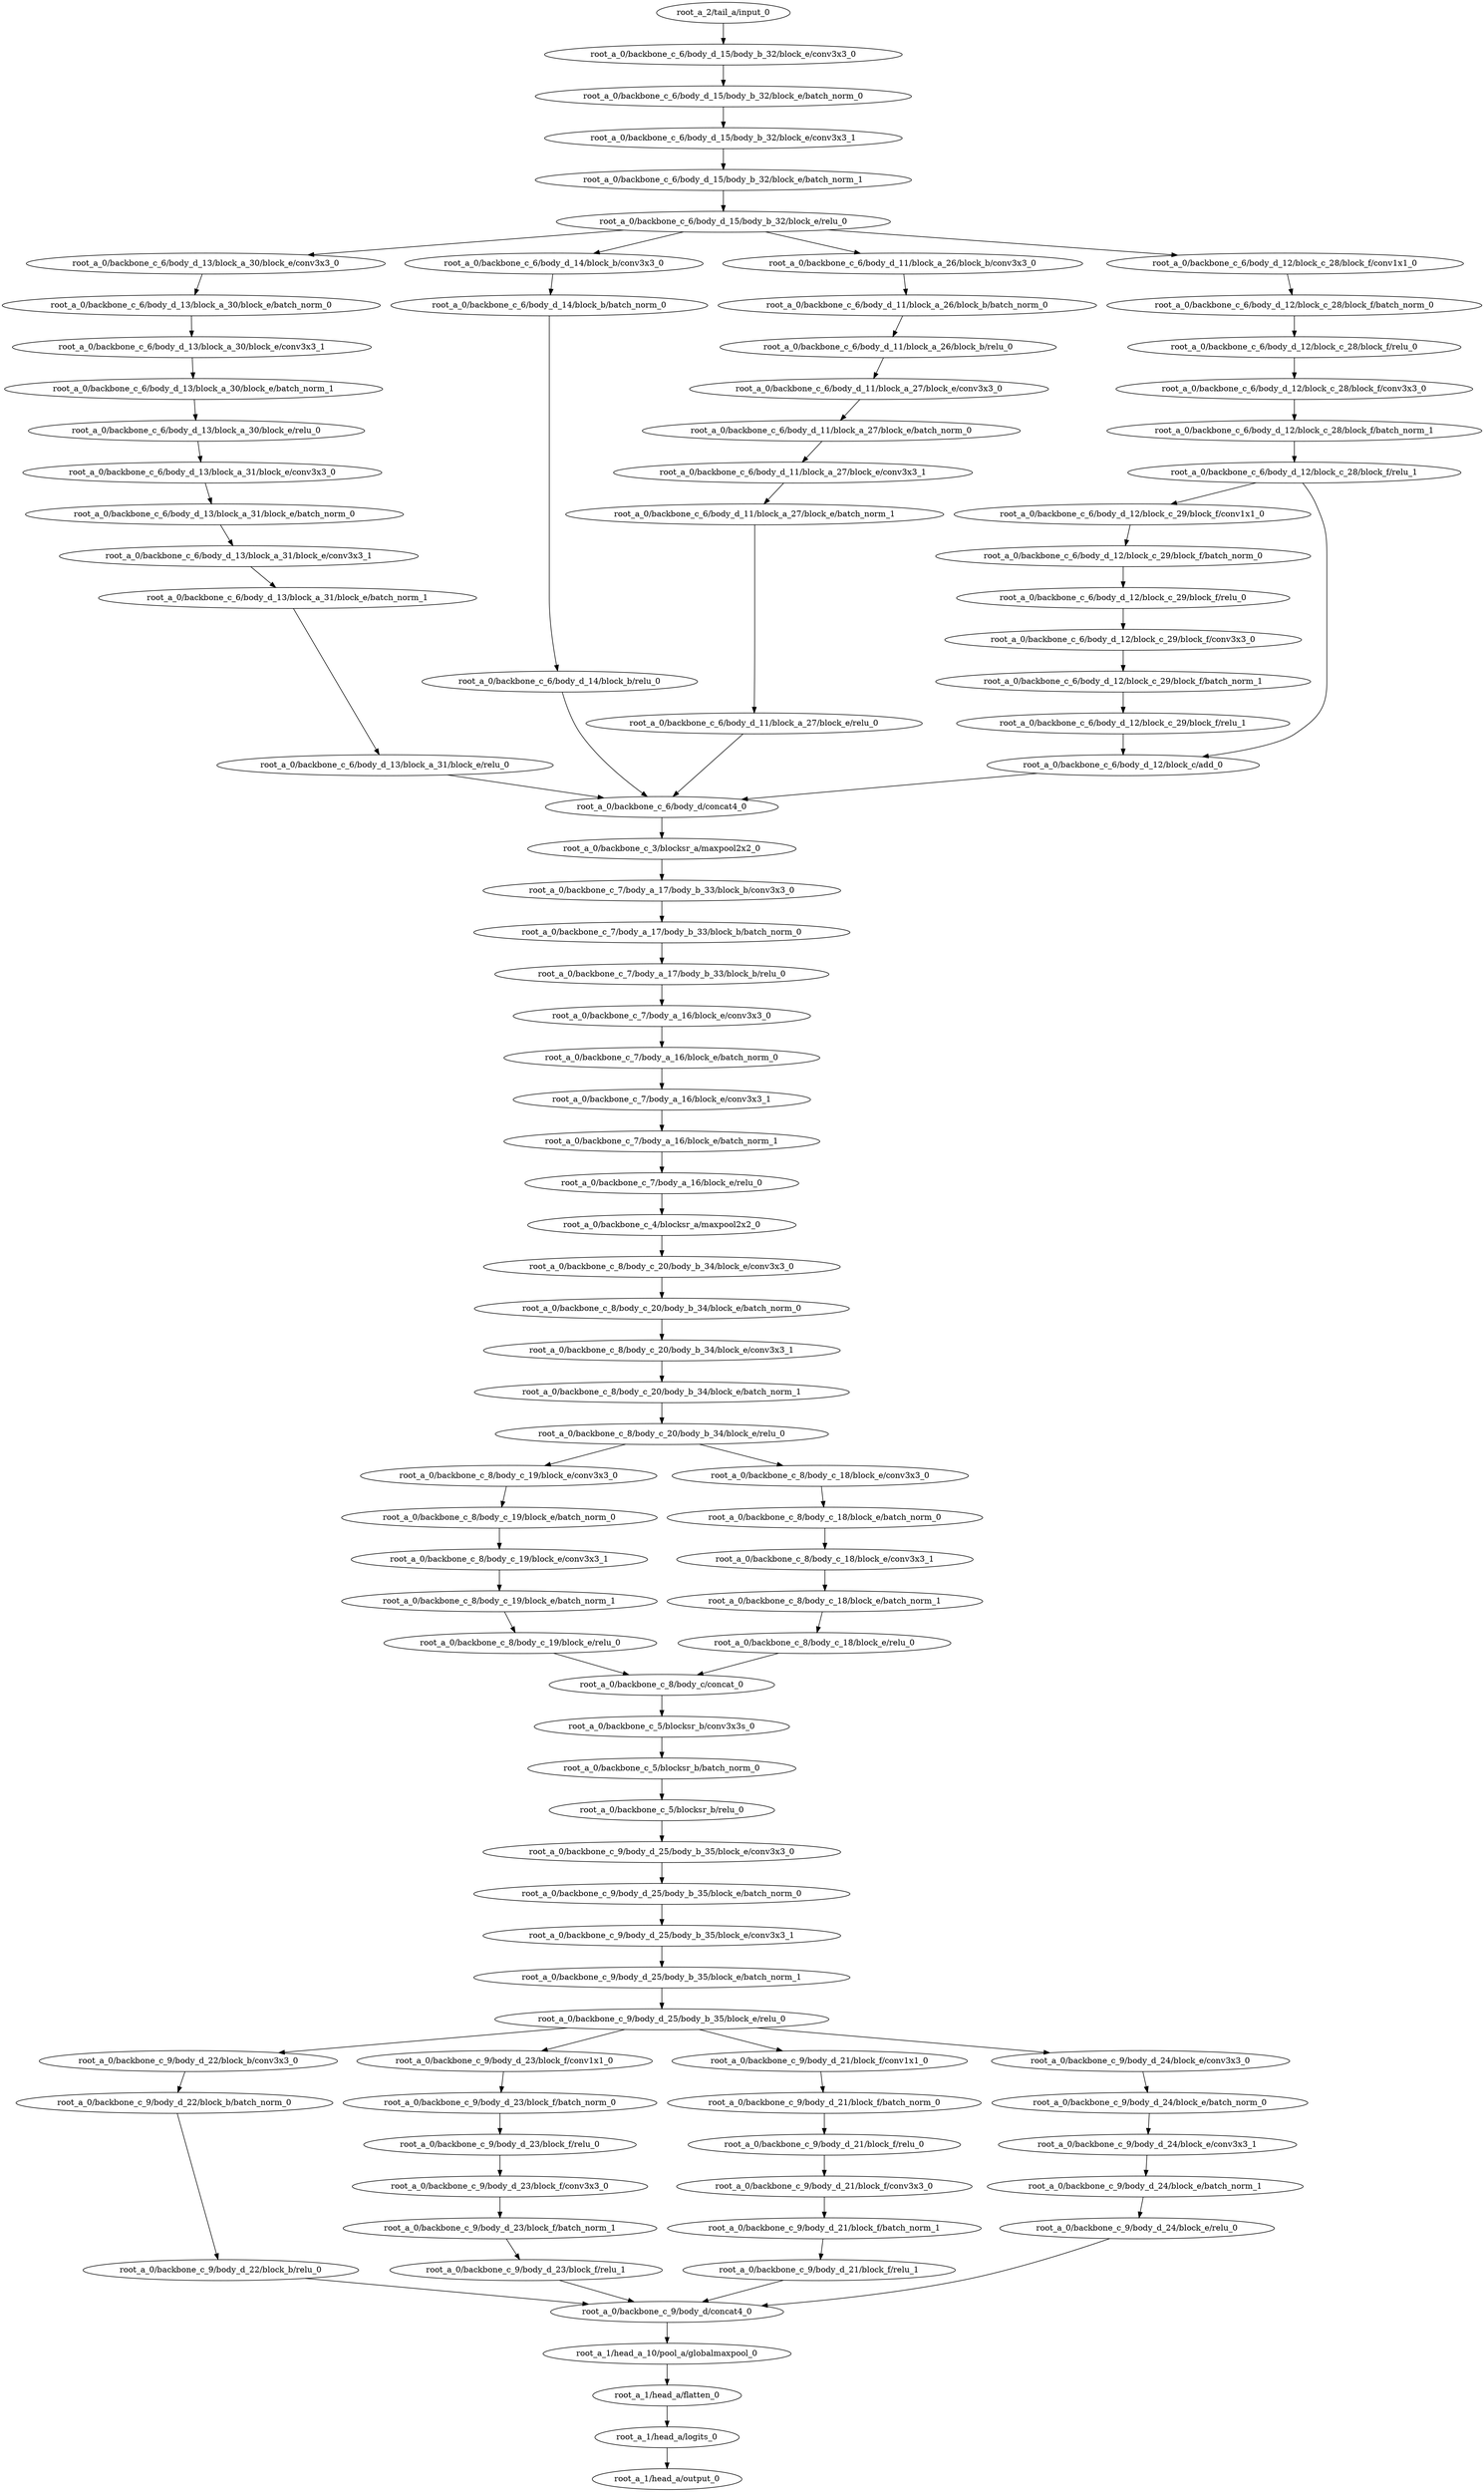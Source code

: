 digraph root_a {
	"root_a_2/tail_a/input_0"
	"root_a_0/backbone_c_6/body_d_15/body_b_32/block_e/conv3x3_0"
	"root_a_0/backbone_c_6/body_d_15/body_b_32/block_e/batch_norm_0"
	"root_a_0/backbone_c_6/body_d_15/body_b_32/block_e/conv3x3_1"
	"root_a_0/backbone_c_6/body_d_15/body_b_32/block_e/batch_norm_1"
	"root_a_0/backbone_c_6/body_d_15/body_b_32/block_e/relu_0"
	"root_a_0/backbone_c_6/body_d_13/block_a_30/block_e/conv3x3_0"
	"root_a_0/backbone_c_6/body_d_13/block_a_30/block_e/batch_norm_0"
	"root_a_0/backbone_c_6/body_d_13/block_a_30/block_e/conv3x3_1"
	"root_a_0/backbone_c_6/body_d_13/block_a_30/block_e/batch_norm_1"
	"root_a_0/backbone_c_6/body_d_13/block_a_30/block_e/relu_0"
	"root_a_0/backbone_c_6/body_d_13/block_a_31/block_e/conv3x3_0"
	"root_a_0/backbone_c_6/body_d_13/block_a_31/block_e/batch_norm_0"
	"root_a_0/backbone_c_6/body_d_13/block_a_31/block_e/conv3x3_1"
	"root_a_0/backbone_c_6/body_d_13/block_a_31/block_e/batch_norm_1"
	"root_a_0/backbone_c_6/body_d_13/block_a_31/block_e/relu_0"
	"root_a_0/backbone_c_6/body_d_14/block_b/conv3x3_0"
	"root_a_0/backbone_c_6/body_d_14/block_b/batch_norm_0"
	"root_a_0/backbone_c_6/body_d_14/block_b/relu_0"
	"root_a_0/backbone_c_6/body_d_11/block_a_26/block_b/conv3x3_0"
	"root_a_0/backbone_c_6/body_d_11/block_a_26/block_b/batch_norm_0"
	"root_a_0/backbone_c_6/body_d_11/block_a_26/block_b/relu_0"
	"root_a_0/backbone_c_6/body_d_11/block_a_27/block_e/conv3x3_0"
	"root_a_0/backbone_c_6/body_d_11/block_a_27/block_e/batch_norm_0"
	"root_a_0/backbone_c_6/body_d_11/block_a_27/block_e/conv3x3_1"
	"root_a_0/backbone_c_6/body_d_11/block_a_27/block_e/batch_norm_1"
	"root_a_0/backbone_c_6/body_d_11/block_a_27/block_e/relu_0"
	"root_a_0/backbone_c_6/body_d_12/block_c_28/block_f/conv1x1_0"
	"root_a_0/backbone_c_6/body_d_12/block_c_28/block_f/batch_norm_0"
	"root_a_0/backbone_c_6/body_d_12/block_c_28/block_f/relu_0"
	"root_a_0/backbone_c_6/body_d_12/block_c_28/block_f/conv3x3_0"
	"root_a_0/backbone_c_6/body_d_12/block_c_28/block_f/batch_norm_1"
	"root_a_0/backbone_c_6/body_d_12/block_c_28/block_f/relu_1"
	"root_a_0/backbone_c_6/body_d_12/block_c_29/block_f/conv1x1_0"
	"root_a_0/backbone_c_6/body_d_12/block_c_29/block_f/batch_norm_0"
	"root_a_0/backbone_c_6/body_d_12/block_c_29/block_f/relu_0"
	"root_a_0/backbone_c_6/body_d_12/block_c_29/block_f/conv3x3_0"
	"root_a_0/backbone_c_6/body_d_12/block_c_29/block_f/batch_norm_1"
	"root_a_0/backbone_c_6/body_d_12/block_c_29/block_f/relu_1"
	"root_a_0/backbone_c_6/body_d_12/block_c/add_0"
	"root_a_0/backbone_c_6/body_d/concat4_0"
	"root_a_0/backbone_c_3/blocksr_a/maxpool2x2_0"
	"root_a_0/backbone_c_7/body_a_17/body_b_33/block_b/conv3x3_0"
	"root_a_0/backbone_c_7/body_a_17/body_b_33/block_b/batch_norm_0"
	"root_a_0/backbone_c_7/body_a_17/body_b_33/block_b/relu_0"
	"root_a_0/backbone_c_7/body_a_16/block_e/conv3x3_0"
	"root_a_0/backbone_c_7/body_a_16/block_e/batch_norm_0"
	"root_a_0/backbone_c_7/body_a_16/block_e/conv3x3_1"
	"root_a_0/backbone_c_7/body_a_16/block_e/batch_norm_1"
	"root_a_0/backbone_c_7/body_a_16/block_e/relu_0"
	"root_a_0/backbone_c_4/blocksr_a/maxpool2x2_0"
	"root_a_0/backbone_c_8/body_c_20/body_b_34/block_e/conv3x3_0"
	"root_a_0/backbone_c_8/body_c_20/body_b_34/block_e/batch_norm_0"
	"root_a_0/backbone_c_8/body_c_20/body_b_34/block_e/conv3x3_1"
	"root_a_0/backbone_c_8/body_c_20/body_b_34/block_e/batch_norm_1"
	"root_a_0/backbone_c_8/body_c_20/body_b_34/block_e/relu_0"
	"root_a_0/backbone_c_8/body_c_19/block_e/conv3x3_0"
	"root_a_0/backbone_c_8/body_c_19/block_e/batch_norm_0"
	"root_a_0/backbone_c_8/body_c_19/block_e/conv3x3_1"
	"root_a_0/backbone_c_8/body_c_19/block_e/batch_norm_1"
	"root_a_0/backbone_c_8/body_c_19/block_e/relu_0"
	"root_a_0/backbone_c_8/body_c_18/block_e/conv3x3_0"
	"root_a_0/backbone_c_8/body_c_18/block_e/batch_norm_0"
	"root_a_0/backbone_c_8/body_c_18/block_e/conv3x3_1"
	"root_a_0/backbone_c_8/body_c_18/block_e/batch_norm_1"
	"root_a_0/backbone_c_8/body_c_18/block_e/relu_0"
	"root_a_0/backbone_c_8/body_c/concat_0"
	"root_a_0/backbone_c_5/blocksr_b/conv3x3s_0"
	"root_a_0/backbone_c_5/blocksr_b/batch_norm_0"
	"root_a_0/backbone_c_5/blocksr_b/relu_0"
	"root_a_0/backbone_c_9/body_d_25/body_b_35/block_e/conv3x3_0"
	"root_a_0/backbone_c_9/body_d_25/body_b_35/block_e/batch_norm_0"
	"root_a_0/backbone_c_9/body_d_25/body_b_35/block_e/conv3x3_1"
	"root_a_0/backbone_c_9/body_d_25/body_b_35/block_e/batch_norm_1"
	"root_a_0/backbone_c_9/body_d_25/body_b_35/block_e/relu_0"
	"root_a_0/backbone_c_9/body_d_22/block_b/conv3x3_0"
	"root_a_0/backbone_c_9/body_d_22/block_b/batch_norm_0"
	"root_a_0/backbone_c_9/body_d_22/block_b/relu_0"
	"root_a_0/backbone_c_9/body_d_23/block_f/conv1x1_0"
	"root_a_0/backbone_c_9/body_d_23/block_f/batch_norm_0"
	"root_a_0/backbone_c_9/body_d_23/block_f/relu_0"
	"root_a_0/backbone_c_9/body_d_23/block_f/conv3x3_0"
	"root_a_0/backbone_c_9/body_d_23/block_f/batch_norm_1"
	"root_a_0/backbone_c_9/body_d_23/block_f/relu_1"
	"root_a_0/backbone_c_9/body_d_21/block_f/conv1x1_0"
	"root_a_0/backbone_c_9/body_d_21/block_f/batch_norm_0"
	"root_a_0/backbone_c_9/body_d_21/block_f/relu_0"
	"root_a_0/backbone_c_9/body_d_21/block_f/conv3x3_0"
	"root_a_0/backbone_c_9/body_d_21/block_f/batch_norm_1"
	"root_a_0/backbone_c_9/body_d_21/block_f/relu_1"
	"root_a_0/backbone_c_9/body_d_24/block_e/conv3x3_0"
	"root_a_0/backbone_c_9/body_d_24/block_e/batch_norm_0"
	"root_a_0/backbone_c_9/body_d_24/block_e/conv3x3_1"
	"root_a_0/backbone_c_9/body_d_24/block_e/batch_norm_1"
	"root_a_0/backbone_c_9/body_d_24/block_e/relu_0"
	"root_a_0/backbone_c_9/body_d/concat4_0"
	"root_a_1/head_a_10/pool_a/globalmaxpool_0"
	"root_a_1/head_a/flatten_0"
	"root_a_1/head_a/logits_0"
	"root_a_1/head_a/output_0"

	"root_a_2/tail_a/input_0" -> "root_a_0/backbone_c_6/body_d_15/body_b_32/block_e/conv3x3_0"
	"root_a_0/backbone_c_6/body_d_15/body_b_32/block_e/conv3x3_0" -> "root_a_0/backbone_c_6/body_d_15/body_b_32/block_e/batch_norm_0"
	"root_a_0/backbone_c_6/body_d_15/body_b_32/block_e/batch_norm_0" -> "root_a_0/backbone_c_6/body_d_15/body_b_32/block_e/conv3x3_1"
	"root_a_0/backbone_c_6/body_d_15/body_b_32/block_e/conv3x3_1" -> "root_a_0/backbone_c_6/body_d_15/body_b_32/block_e/batch_norm_1"
	"root_a_0/backbone_c_6/body_d_15/body_b_32/block_e/batch_norm_1" -> "root_a_0/backbone_c_6/body_d_15/body_b_32/block_e/relu_0"
	"root_a_0/backbone_c_6/body_d_15/body_b_32/block_e/relu_0" -> "root_a_0/backbone_c_6/body_d_13/block_a_30/block_e/conv3x3_0"
	"root_a_0/backbone_c_6/body_d_13/block_a_30/block_e/conv3x3_0" -> "root_a_0/backbone_c_6/body_d_13/block_a_30/block_e/batch_norm_0"
	"root_a_0/backbone_c_6/body_d_13/block_a_30/block_e/batch_norm_0" -> "root_a_0/backbone_c_6/body_d_13/block_a_30/block_e/conv3x3_1"
	"root_a_0/backbone_c_6/body_d_13/block_a_30/block_e/conv3x3_1" -> "root_a_0/backbone_c_6/body_d_13/block_a_30/block_e/batch_norm_1"
	"root_a_0/backbone_c_6/body_d_13/block_a_30/block_e/batch_norm_1" -> "root_a_0/backbone_c_6/body_d_13/block_a_30/block_e/relu_0"
	"root_a_0/backbone_c_6/body_d_13/block_a_30/block_e/relu_0" -> "root_a_0/backbone_c_6/body_d_13/block_a_31/block_e/conv3x3_0"
	"root_a_0/backbone_c_6/body_d_13/block_a_31/block_e/conv3x3_0" -> "root_a_0/backbone_c_6/body_d_13/block_a_31/block_e/batch_norm_0"
	"root_a_0/backbone_c_6/body_d_13/block_a_31/block_e/batch_norm_0" -> "root_a_0/backbone_c_6/body_d_13/block_a_31/block_e/conv3x3_1"
	"root_a_0/backbone_c_6/body_d_13/block_a_31/block_e/conv3x3_1" -> "root_a_0/backbone_c_6/body_d_13/block_a_31/block_e/batch_norm_1"
	"root_a_0/backbone_c_6/body_d_13/block_a_31/block_e/batch_norm_1" -> "root_a_0/backbone_c_6/body_d_13/block_a_31/block_e/relu_0"
	"root_a_0/backbone_c_6/body_d_15/body_b_32/block_e/relu_0" -> "root_a_0/backbone_c_6/body_d_14/block_b/conv3x3_0"
	"root_a_0/backbone_c_6/body_d_14/block_b/conv3x3_0" -> "root_a_0/backbone_c_6/body_d_14/block_b/batch_norm_0"
	"root_a_0/backbone_c_6/body_d_14/block_b/batch_norm_0" -> "root_a_0/backbone_c_6/body_d_14/block_b/relu_0"
	"root_a_0/backbone_c_6/body_d_15/body_b_32/block_e/relu_0" -> "root_a_0/backbone_c_6/body_d_11/block_a_26/block_b/conv3x3_0"
	"root_a_0/backbone_c_6/body_d_11/block_a_26/block_b/conv3x3_0" -> "root_a_0/backbone_c_6/body_d_11/block_a_26/block_b/batch_norm_0"
	"root_a_0/backbone_c_6/body_d_11/block_a_26/block_b/batch_norm_0" -> "root_a_0/backbone_c_6/body_d_11/block_a_26/block_b/relu_0"
	"root_a_0/backbone_c_6/body_d_11/block_a_26/block_b/relu_0" -> "root_a_0/backbone_c_6/body_d_11/block_a_27/block_e/conv3x3_0"
	"root_a_0/backbone_c_6/body_d_11/block_a_27/block_e/conv3x3_0" -> "root_a_0/backbone_c_6/body_d_11/block_a_27/block_e/batch_norm_0"
	"root_a_0/backbone_c_6/body_d_11/block_a_27/block_e/batch_norm_0" -> "root_a_0/backbone_c_6/body_d_11/block_a_27/block_e/conv3x3_1"
	"root_a_0/backbone_c_6/body_d_11/block_a_27/block_e/conv3x3_1" -> "root_a_0/backbone_c_6/body_d_11/block_a_27/block_e/batch_norm_1"
	"root_a_0/backbone_c_6/body_d_11/block_a_27/block_e/batch_norm_1" -> "root_a_0/backbone_c_6/body_d_11/block_a_27/block_e/relu_0"
	"root_a_0/backbone_c_6/body_d_15/body_b_32/block_e/relu_0" -> "root_a_0/backbone_c_6/body_d_12/block_c_28/block_f/conv1x1_0"
	"root_a_0/backbone_c_6/body_d_12/block_c_28/block_f/conv1x1_0" -> "root_a_0/backbone_c_6/body_d_12/block_c_28/block_f/batch_norm_0"
	"root_a_0/backbone_c_6/body_d_12/block_c_28/block_f/batch_norm_0" -> "root_a_0/backbone_c_6/body_d_12/block_c_28/block_f/relu_0"
	"root_a_0/backbone_c_6/body_d_12/block_c_28/block_f/relu_0" -> "root_a_0/backbone_c_6/body_d_12/block_c_28/block_f/conv3x3_0"
	"root_a_0/backbone_c_6/body_d_12/block_c_28/block_f/conv3x3_0" -> "root_a_0/backbone_c_6/body_d_12/block_c_28/block_f/batch_norm_1"
	"root_a_0/backbone_c_6/body_d_12/block_c_28/block_f/batch_norm_1" -> "root_a_0/backbone_c_6/body_d_12/block_c_28/block_f/relu_1"
	"root_a_0/backbone_c_6/body_d_12/block_c_28/block_f/relu_1" -> "root_a_0/backbone_c_6/body_d_12/block_c_29/block_f/conv1x1_0"
	"root_a_0/backbone_c_6/body_d_12/block_c_29/block_f/conv1x1_0" -> "root_a_0/backbone_c_6/body_d_12/block_c_29/block_f/batch_norm_0"
	"root_a_0/backbone_c_6/body_d_12/block_c_29/block_f/batch_norm_0" -> "root_a_0/backbone_c_6/body_d_12/block_c_29/block_f/relu_0"
	"root_a_0/backbone_c_6/body_d_12/block_c_29/block_f/relu_0" -> "root_a_0/backbone_c_6/body_d_12/block_c_29/block_f/conv3x3_0"
	"root_a_0/backbone_c_6/body_d_12/block_c_29/block_f/conv3x3_0" -> "root_a_0/backbone_c_6/body_d_12/block_c_29/block_f/batch_norm_1"
	"root_a_0/backbone_c_6/body_d_12/block_c_29/block_f/batch_norm_1" -> "root_a_0/backbone_c_6/body_d_12/block_c_29/block_f/relu_1"
	"root_a_0/backbone_c_6/body_d_12/block_c_28/block_f/relu_1" -> "root_a_0/backbone_c_6/body_d_12/block_c/add_0"
	"root_a_0/backbone_c_6/body_d_12/block_c_29/block_f/relu_1" -> "root_a_0/backbone_c_6/body_d_12/block_c/add_0"
	"root_a_0/backbone_c_6/body_d_13/block_a_31/block_e/relu_0" -> "root_a_0/backbone_c_6/body_d/concat4_0"
	"root_a_0/backbone_c_6/body_d_14/block_b/relu_0" -> "root_a_0/backbone_c_6/body_d/concat4_0"
	"root_a_0/backbone_c_6/body_d_11/block_a_27/block_e/relu_0" -> "root_a_0/backbone_c_6/body_d/concat4_0"
	"root_a_0/backbone_c_6/body_d_12/block_c/add_0" -> "root_a_0/backbone_c_6/body_d/concat4_0"
	"root_a_0/backbone_c_6/body_d/concat4_0" -> "root_a_0/backbone_c_3/blocksr_a/maxpool2x2_0"
	"root_a_0/backbone_c_3/blocksr_a/maxpool2x2_0" -> "root_a_0/backbone_c_7/body_a_17/body_b_33/block_b/conv3x3_0"
	"root_a_0/backbone_c_7/body_a_17/body_b_33/block_b/conv3x3_0" -> "root_a_0/backbone_c_7/body_a_17/body_b_33/block_b/batch_norm_0"
	"root_a_0/backbone_c_7/body_a_17/body_b_33/block_b/batch_norm_0" -> "root_a_0/backbone_c_7/body_a_17/body_b_33/block_b/relu_0"
	"root_a_0/backbone_c_7/body_a_17/body_b_33/block_b/relu_0" -> "root_a_0/backbone_c_7/body_a_16/block_e/conv3x3_0"
	"root_a_0/backbone_c_7/body_a_16/block_e/conv3x3_0" -> "root_a_0/backbone_c_7/body_a_16/block_e/batch_norm_0"
	"root_a_0/backbone_c_7/body_a_16/block_e/batch_norm_0" -> "root_a_0/backbone_c_7/body_a_16/block_e/conv3x3_1"
	"root_a_0/backbone_c_7/body_a_16/block_e/conv3x3_1" -> "root_a_0/backbone_c_7/body_a_16/block_e/batch_norm_1"
	"root_a_0/backbone_c_7/body_a_16/block_e/batch_norm_1" -> "root_a_0/backbone_c_7/body_a_16/block_e/relu_0"
	"root_a_0/backbone_c_7/body_a_16/block_e/relu_0" -> "root_a_0/backbone_c_4/blocksr_a/maxpool2x2_0"
	"root_a_0/backbone_c_4/blocksr_a/maxpool2x2_0" -> "root_a_0/backbone_c_8/body_c_20/body_b_34/block_e/conv3x3_0"
	"root_a_0/backbone_c_8/body_c_20/body_b_34/block_e/conv3x3_0" -> "root_a_0/backbone_c_8/body_c_20/body_b_34/block_e/batch_norm_0"
	"root_a_0/backbone_c_8/body_c_20/body_b_34/block_e/batch_norm_0" -> "root_a_0/backbone_c_8/body_c_20/body_b_34/block_e/conv3x3_1"
	"root_a_0/backbone_c_8/body_c_20/body_b_34/block_e/conv3x3_1" -> "root_a_0/backbone_c_8/body_c_20/body_b_34/block_e/batch_norm_1"
	"root_a_0/backbone_c_8/body_c_20/body_b_34/block_e/batch_norm_1" -> "root_a_0/backbone_c_8/body_c_20/body_b_34/block_e/relu_0"
	"root_a_0/backbone_c_8/body_c_20/body_b_34/block_e/relu_0" -> "root_a_0/backbone_c_8/body_c_19/block_e/conv3x3_0"
	"root_a_0/backbone_c_8/body_c_19/block_e/conv3x3_0" -> "root_a_0/backbone_c_8/body_c_19/block_e/batch_norm_0"
	"root_a_0/backbone_c_8/body_c_19/block_e/batch_norm_0" -> "root_a_0/backbone_c_8/body_c_19/block_e/conv3x3_1"
	"root_a_0/backbone_c_8/body_c_19/block_e/conv3x3_1" -> "root_a_0/backbone_c_8/body_c_19/block_e/batch_norm_1"
	"root_a_0/backbone_c_8/body_c_19/block_e/batch_norm_1" -> "root_a_0/backbone_c_8/body_c_19/block_e/relu_0"
	"root_a_0/backbone_c_8/body_c_20/body_b_34/block_e/relu_0" -> "root_a_0/backbone_c_8/body_c_18/block_e/conv3x3_0"
	"root_a_0/backbone_c_8/body_c_18/block_e/conv3x3_0" -> "root_a_0/backbone_c_8/body_c_18/block_e/batch_norm_0"
	"root_a_0/backbone_c_8/body_c_18/block_e/batch_norm_0" -> "root_a_0/backbone_c_8/body_c_18/block_e/conv3x3_1"
	"root_a_0/backbone_c_8/body_c_18/block_e/conv3x3_1" -> "root_a_0/backbone_c_8/body_c_18/block_e/batch_norm_1"
	"root_a_0/backbone_c_8/body_c_18/block_e/batch_norm_1" -> "root_a_0/backbone_c_8/body_c_18/block_e/relu_0"
	"root_a_0/backbone_c_8/body_c_19/block_e/relu_0" -> "root_a_0/backbone_c_8/body_c/concat_0"
	"root_a_0/backbone_c_8/body_c_18/block_e/relu_0" -> "root_a_0/backbone_c_8/body_c/concat_0"
	"root_a_0/backbone_c_8/body_c/concat_0" -> "root_a_0/backbone_c_5/blocksr_b/conv3x3s_0"
	"root_a_0/backbone_c_5/blocksr_b/conv3x3s_0" -> "root_a_0/backbone_c_5/blocksr_b/batch_norm_0"
	"root_a_0/backbone_c_5/blocksr_b/batch_norm_0" -> "root_a_0/backbone_c_5/blocksr_b/relu_0"
	"root_a_0/backbone_c_5/blocksr_b/relu_0" -> "root_a_0/backbone_c_9/body_d_25/body_b_35/block_e/conv3x3_0"
	"root_a_0/backbone_c_9/body_d_25/body_b_35/block_e/conv3x3_0" -> "root_a_0/backbone_c_9/body_d_25/body_b_35/block_e/batch_norm_0"
	"root_a_0/backbone_c_9/body_d_25/body_b_35/block_e/batch_norm_0" -> "root_a_0/backbone_c_9/body_d_25/body_b_35/block_e/conv3x3_1"
	"root_a_0/backbone_c_9/body_d_25/body_b_35/block_e/conv3x3_1" -> "root_a_0/backbone_c_9/body_d_25/body_b_35/block_e/batch_norm_1"
	"root_a_0/backbone_c_9/body_d_25/body_b_35/block_e/batch_norm_1" -> "root_a_0/backbone_c_9/body_d_25/body_b_35/block_e/relu_0"
	"root_a_0/backbone_c_9/body_d_25/body_b_35/block_e/relu_0" -> "root_a_0/backbone_c_9/body_d_22/block_b/conv3x3_0"
	"root_a_0/backbone_c_9/body_d_22/block_b/conv3x3_0" -> "root_a_0/backbone_c_9/body_d_22/block_b/batch_norm_0"
	"root_a_0/backbone_c_9/body_d_22/block_b/batch_norm_0" -> "root_a_0/backbone_c_9/body_d_22/block_b/relu_0"
	"root_a_0/backbone_c_9/body_d_25/body_b_35/block_e/relu_0" -> "root_a_0/backbone_c_9/body_d_23/block_f/conv1x1_0"
	"root_a_0/backbone_c_9/body_d_23/block_f/conv1x1_0" -> "root_a_0/backbone_c_9/body_d_23/block_f/batch_norm_0"
	"root_a_0/backbone_c_9/body_d_23/block_f/batch_norm_0" -> "root_a_0/backbone_c_9/body_d_23/block_f/relu_0"
	"root_a_0/backbone_c_9/body_d_23/block_f/relu_0" -> "root_a_0/backbone_c_9/body_d_23/block_f/conv3x3_0"
	"root_a_0/backbone_c_9/body_d_23/block_f/conv3x3_0" -> "root_a_0/backbone_c_9/body_d_23/block_f/batch_norm_1"
	"root_a_0/backbone_c_9/body_d_23/block_f/batch_norm_1" -> "root_a_0/backbone_c_9/body_d_23/block_f/relu_1"
	"root_a_0/backbone_c_9/body_d_25/body_b_35/block_e/relu_0" -> "root_a_0/backbone_c_9/body_d_21/block_f/conv1x1_0"
	"root_a_0/backbone_c_9/body_d_21/block_f/conv1x1_0" -> "root_a_0/backbone_c_9/body_d_21/block_f/batch_norm_0"
	"root_a_0/backbone_c_9/body_d_21/block_f/batch_norm_0" -> "root_a_0/backbone_c_9/body_d_21/block_f/relu_0"
	"root_a_0/backbone_c_9/body_d_21/block_f/relu_0" -> "root_a_0/backbone_c_9/body_d_21/block_f/conv3x3_0"
	"root_a_0/backbone_c_9/body_d_21/block_f/conv3x3_0" -> "root_a_0/backbone_c_9/body_d_21/block_f/batch_norm_1"
	"root_a_0/backbone_c_9/body_d_21/block_f/batch_norm_1" -> "root_a_0/backbone_c_9/body_d_21/block_f/relu_1"
	"root_a_0/backbone_c_9/body_d_25/body_b_35/block_e/relu_0" -> "root_a_0/backbone_c_9/body_d_24/block_e/conv3x3_0"
	"root_a_0/backbone_c_9/body_d_24/block_e/conv3x3_0" -> "root_a_0/backbone_c_9/body_d_24/block_e/batch_norm_0"
	"root_a_0/backbone_c_9/body_d_24/block_e/batch_norm_0" -> "root_a_0/backbone_c_9/body_d_24/block_e/conv3x3_1"
	"root_a_0/backbone_c_9/body_d_24/block_e/conv3x3_1" -> "root_a_0/backbone_c_9/body_d_24/block_e/batch_norm_1"
	"root_a_0/backbone_c_9/body_d_24/block_e/batch_norm_1" -> "root_a_0/backbone_c_9/body_d_24/block_e/relu_0"
	"root_a_0/backbone_c_9/body_d_22/block_b/relu_0" -> "root_a_0/backbone_c_9/body_d/concat4_0"
	"root_a_0/backbone_c_9/body_d_23/block_f/relu_1" -> "root_a_0/backbone_c_9/body_d/concat4_0"
	"root_a_0/backbone_c_9/body_d_21/block_f/relu_1" -> "root_a_0/backbone_c_9/body_d/concat4_0"
	"root_a_0/backbone_c_9/body_d_24/block_e/relu_0" -> "root_a_0/backbone_c_9/body_d/concat4_0"
	"root_a_0/backbone_c_9/body_d/concat4_0" -> "root_a_1/head_a_10/pool_a/globalmaxpool_0"
	"root_a_1/head_a_10/pool_a/globalmaxpool_0" -> "root_a_1/head_a/flatten_0"
	"root_a_1/head_a/flatten_0" -> "root_a_1/head_a/logits_0"
	"root_a_1/head_a/logits_0" -> "root_a_1/head_a/output_0"

}
